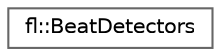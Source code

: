 digraph "Graphical Class Hierarchy"
{
 // INTERACTIVE_SVG=YES
 // LATEX_PDF_SIZE
  bgcolor="transparent";
  edge [fontname=Helvetica,fontsize=10,labelfontname=Helvetica,labelfontsize=10];
  node [fontname=Helvetica,fontsize=10,shape=box,height=0.2,width=0.4];
  rankdir="LR";
  Node0 [id="Node000000",label="fl::BeatDetectors",height=0.2,width=0.4,color="grey40", fillcolor="white", style="filled",URL="$df/df4/structfl_1_1_beat_detectors.html",tooltip=" "];
}
